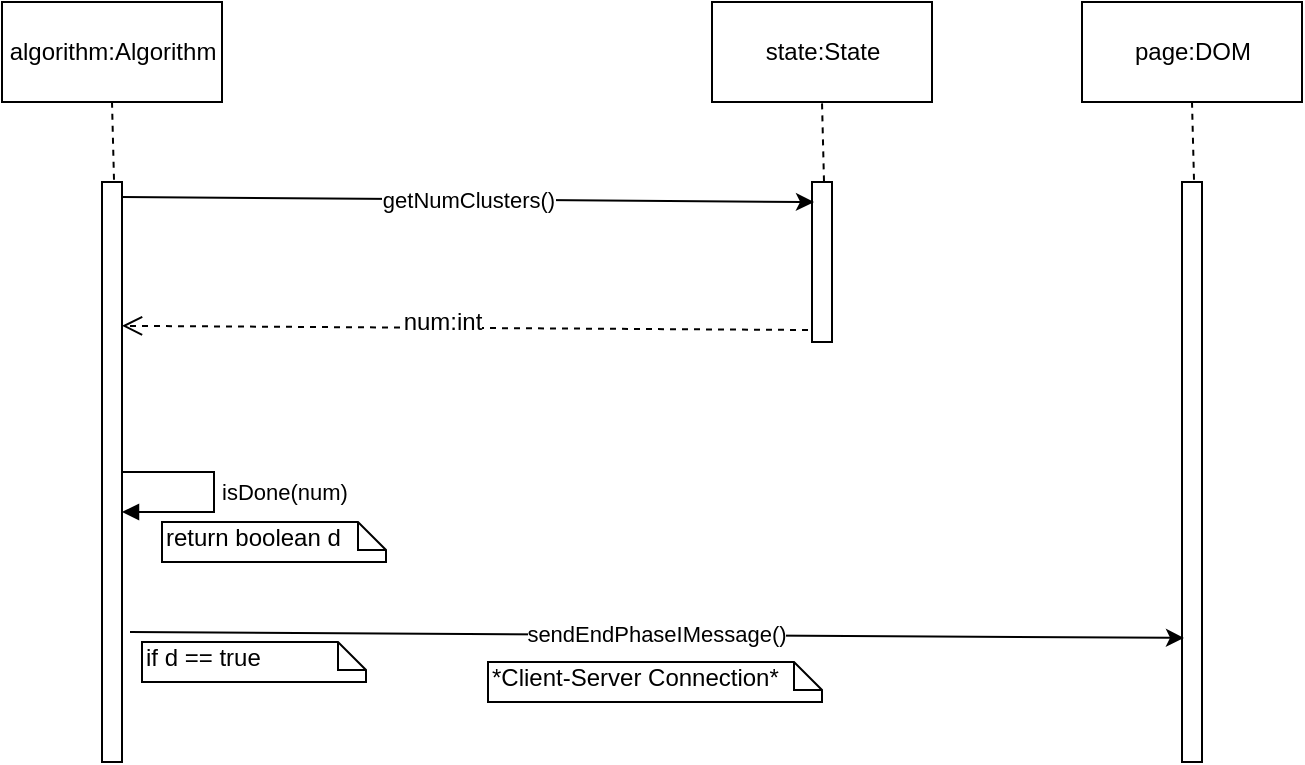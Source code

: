 <mxfile version="10.6.0" type="device"><diagram id="psEZghdtrGLgTeYyfdRm" name="Page-1"><mxGraphModel dx="918" dy="616" grid="1" gridSize="10" guides="1" tooltips="1" connect="1" arrows="1" fold="1" page="1" pageScale="1" pageWidth="850" pageHeight="1100" math="0" shadow="0"><root><mxCell id="0"/><mxCell id="1" parent="0"/><mxCell id="cPKk7GD9jwwUhS2Dc92T-2" value="" style="html=1;points=[];perimeter=orthogonalPerimeter;" vertex="1" parent="1"><mxGeometry x="80" y="110" width="10" height="290" as="geometry"/></mxCell><mxCell id="cPKk7GD9jwwUhS2Dc92T-3" value="algorithm:Algorithm" style="html=1;" vertex="1" parent="1"><mxGeometry x="30" y="20" width="110" height="50" as="geometry"/></mxCell><mxCell id="cPKk7GD9jwwUhS2Dc92T-4" value="" style="endArrow=none;dashed=1;html=1;entryX=0.5;entryY=1;entryDx=0;entryDy=0;exitX=0.6;exitY=-0.004;exitDx=0;exitDy=0;exitPerimeter=0;" edge="1" parent="1" source="cPKk7GD9jwwUhS2Dc92T-2" target="cPKk7GD9jwwUhS2Dc92T-3"><mxGeometry width="50" height="50" relative="1" as="geometry"><mxPoint x="-120" y="280" as="sourcePoint"/><mxPoint x="-70" y="230" as="targetPoint"/></mxGeometry></mxCell><mxCell id="cPKk7GD9jwwUhS2Dc92T-5" value="" style="html=1;points=[];perimeter=orthogonalPerimeter;" vertex="1" parent="1"><mxGeometry x="435" y="110" width="10" height="80" as="geometry"/></mxCell><mxCell id="cPKk7GD9jwwUhS2Dc92T-6" value="state:State" style="html=1;" vertex="1" parent="1"><mxGeometry x="385" y="20" width="110" height="50" as="geometry"/></mxCell><mxCell id="cPKk7GD9jwwUhS2Dc92T-7" value="" style="endArrow=none;dashed=1;html=1;entryX=0.5;entryY=1;entryDx=0;entryDy=0;exitX=0.6;exitY=-0.004;exitDx=0;exitDy=0;exitPerimeter=0;" edge="1" parent="1" source="cPKk7GD9jwwUhS2Dc92T-5" target="cPKk7GD9jwwUhS2Dc92T-6"><mxGeometry width="50" height="50" relative="1" as="geometry"><mxPoint x="235" y="280" as="sourcePoint"/><mxPoint x="285" y="230" as="targetPoint"/></mxGeometry></mxCell><mxCell id="cPKk7GD9jwwUhS2Dc92T-8" value="getNumClusters()" style="endArrow=classic;html=1;exitX=1;exitY=0.026;exitDx=0;exitDy=0;exitPerimeter=0;entryX=0.1;entryY=0.125;entryDx=0;entryDy=0;entryPerimeter=0;" edge="1" parent="1" source="cPKk7GD9jwwUhS2Dc92T-2" target="cPKk7GD9jwwUhS2Dc92T-5"><mxGeometry width="50" height="50" relative="1" as="geometry"><mxPoint x="281" y="130" as="sourcePoint"/><mxPoint x="470" y="130" as="targetPoint"/></mxGeometry></mxCell><mxCell id="cPKk7GD9jwwUhS2Dc92T-9" value="" style="html=1;points=[];perimeter=orthogonalPerimeter;" vertex="1" parent="1"><mxGeometry x="620" y="110" width="10" height="290" as="geometry"/></mxCell><mxCell id="cPKk7GD9jwwUhS2Dc92T-10" value="page:DOM" style="html=1;" vertex="1" parent="1"><mxGeometry x="570" y="20" width="110" height="50" as="geometry"/></mxCell><mxCell id="cPKk7GD9jwwUhS2Dc92T-11" value="" style="endArrow=none;dashed=1;html=1;entryX=0.5;entryY=1;entryDx=0;entryDy=0;exitX=0.6;exitY=-0.004;exitDx=0;exitDy=0;exitPerimeter=0;" edge="1" parent="1" source="cPKk7GD9jwwUhS2Dc92T-9" target="cPKk7GD9jwwUhS2Dc92T-10"><mxGeometry width="50" height="50" relative="1" as="geometry"><mxPoint x="420" y="280" as="sourcePoint"/><mxPoint x="470" y="230" as="targetPoint"/></mxGeometry></mxCell><mxCell id="cPKk7GD9jwwUhS2Dc92T-12" value="isDone(num)" style="edgeStyle=orthogonalEdgeStyle;html=1;align=left;spacingLeft=2;endArrow=block;rounded=0;" edge="1" parent="1"><mxGeometry relative="1" as="geometry"><mxPoint x="90" y="255" as="sourcePoint"/><Array as="points"><mxPoint x="136" y="255"/><mxPoint x="136" y="275"/><mxPoint x="90" y="275"/></Array><mxPoint x="90" y="275" as="targetPoint"/></mxGeometry></mxCell><mxCell id="cPKk7GD9jwwUhS2Dc92T-13" value="return boolean d" style="shape=note;whiteSpace=wrap;html=1;size=14;verticalAlign=top;align=left;spacingTop=-6;" vertex="1" parent="1"><mxGeometry x="110" y="280" width="112" height="20" as="geometry"/></mxCell><mxCell id="cPKk7GD9jwwUhS2Dc92T-14" value="sendEndPhaseIMessage()" style="endArrow=classic;html=1;entryX=0.1;entryY=0.786;entryDx=0;entryDy=0;entryPerimeter=0;exitX=1.4;exitY=0.776;exitDx=0;exitDy=0;exitPerimeter=0;" edge="1" parent="1" source="cPKk7GD9jwwUhS2Dc92T-2" target="cPKk7GD9jwwUhS2Dc92T-9"><mxGeometry width="50" height="50" relative="1" as="geometry"><mxPoint x="444" y="190" as="sourcePoint"/><mxPoint x="610" y="190" as="targetPoint"/></mxGeometry></mxCell><mxCell id="cPKk7GD9jwwUhS2Dc92T-15" value="" style="html=1;verticalAlign=bottom;endArrow=open;dashed=1;endSize=8;exitX=-0.2;exitY=0.925;exitDx=0;exitDy=0;exitPerimeter=0;entryX=1;entryY=0.248;entryDx=0;entryDy=0;entryPerimeter=0;" edge="1" parent="1" source="cPKk7GD9jwwUhS2Dc92T-5" target="cPKk7GD9jwwUhS2Dc92T-2"><mxGeometry relative="1" as="geometry"><mxPoint x="605" y="380" as="sourcePoint"/><mxPoint x="440" y="401" as="targetPoint"/></mxGeometry></mxCell><mxCell id="cPKk7GD9jwwUhS2Dc92T-16" value="num:int" style="text;html=1;resizable=0;points=[];align=center;verticalAlign=middle;labelBackgroundColor=#ffffff;" vertex="1" connectable="0" parent="cPKk7GD9jwwUhS2Dc92T-15"><mxGeometry x="0.069" y="-3" relative="1" as="geometry"><mxPoint as="offset"/></mxGeometry></mxCell><mxCell id="cPKk7GD9jwwUhS2Dc92T-19" value="*Client-Server Connection*" style="shape=note;whiteSpace=wrap;html=1;size=14;verticalAlign=top;align=left;spacingTop=-6;" vertex="1" parent="1"><mxGeometry x="273" y="350" width="167" height="20" as="geometry"/></mxCell><mxCell id="cPKk7GD9jwwUhS2Dc92T-20" value="if d == true" style="shape=note;whiteSpace=wrap;html=1;size=14;verticalAlign=top;align=left;spacingTop=-6;" vertex="1" parent="1"><mxGeometry x="100" y="340" width="112" height="20" as="geometry"/></mxCell></root></mxGraphModel></diagram></mxfile>